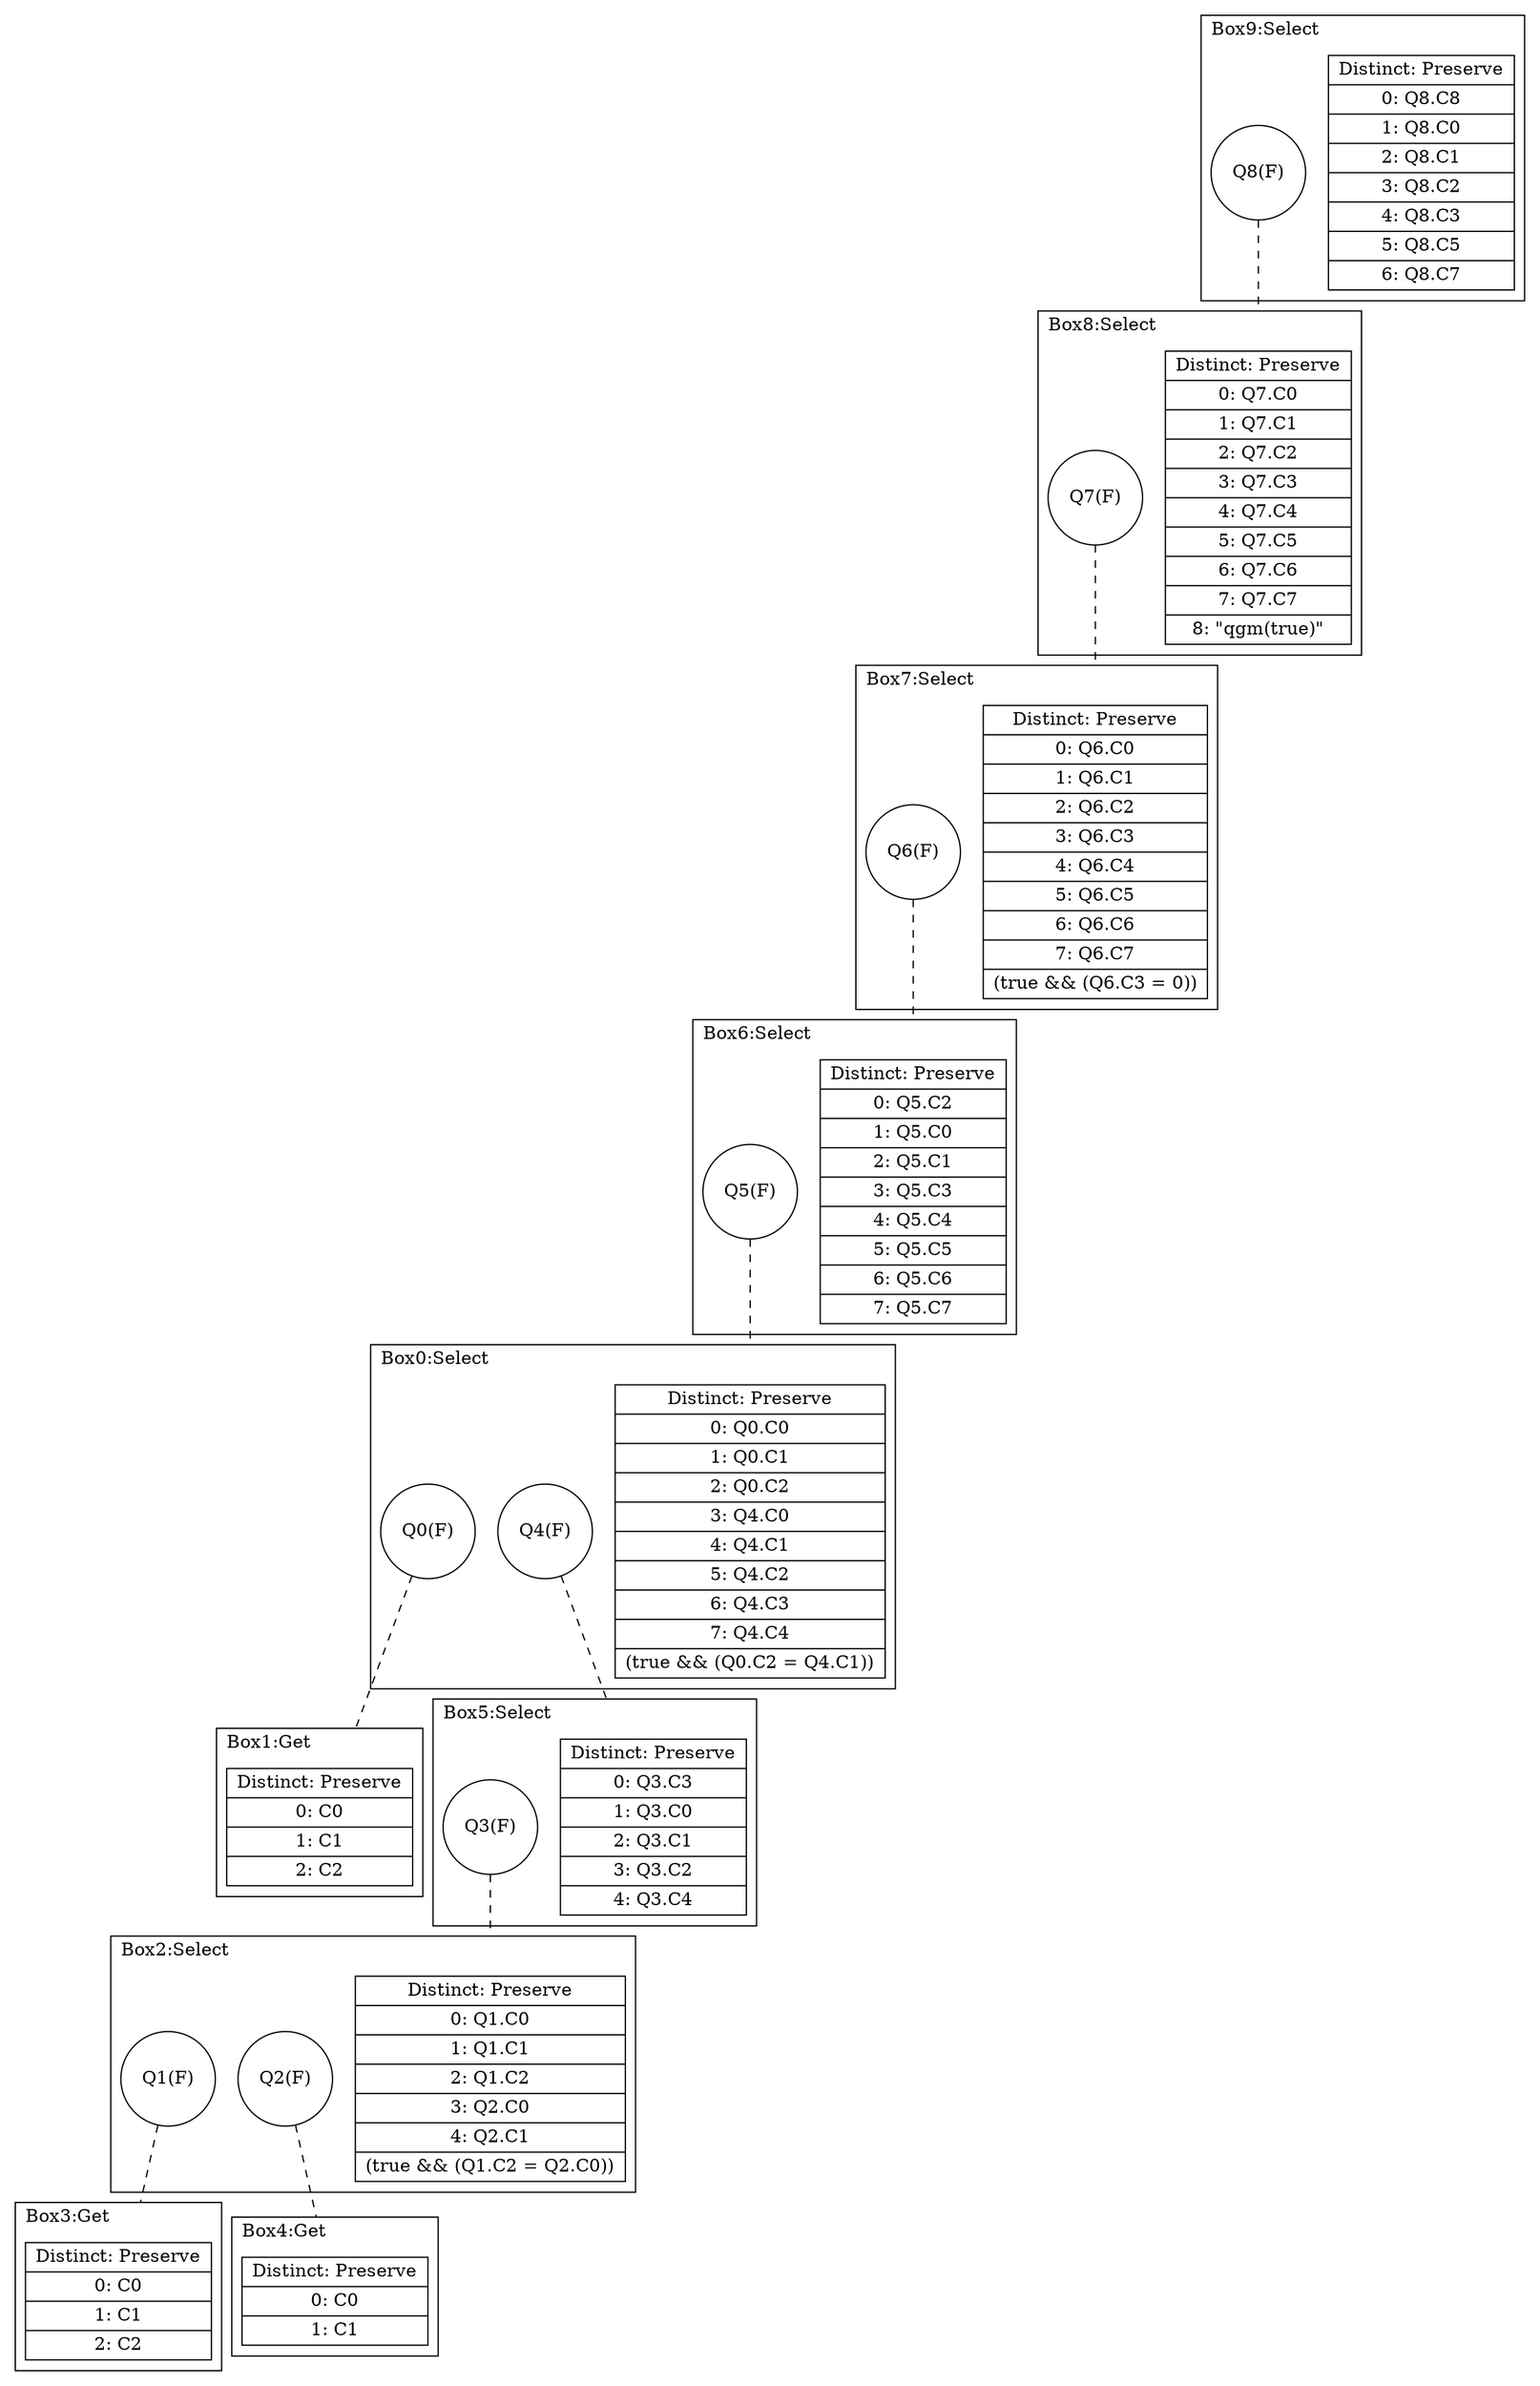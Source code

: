 digraph G {
    compound = true
    labeljust = l
    label = ""
    node [ shape = box ]
    subgraph cluster9 {
        label = "Box9:Select"
        boxhead9 [ shape = record, label = "{ Distinct: Preserve| 0: Q8.C8| 1: Q8.C0| 2: Q8.C1| 3: Q8.C2| 4: Q8.C3| 5: Q8.C5| 6: Q8.C7 }" ]
        {
            rank = same
            node [ shape = circle ]
            Q8 [ label = "Q8(F)" ]
        }
    }
    subgraph cluster8 {
        label = "Box8:Select"
        boxhead8 [ shape = record, label = "{ Distinct: Preserve| 0: Q7.C0| 1: Q7.C1| 2: Q7.C2| 3: Q7.C3| 4: Q7.C4| 5: Q7.C5| 6: Q7.C6| 7: Q7.C7| 8: \"qgm(true)\" }" ]
        {
            rank = same
            node [ shape = circle ]
            Q7 [ label = "Q7(F)" ]
        }
    }
    subgraph cluster7 {
        label = "Box7:Select"
        boxhead7 [ shape = record, label = "{ Distinct: Preserve| 0: Q6.C0| 1: Q6.C1| 2: Q6.C2| 3: Q6.C3| 4: Q6.C4| 5: Q6.C5| 6: Q6.C6| 7: Q6.C7| (true && (Q6.C3 = 0)) }" ]
        {
            rank = same
            node [ shape = circle ]
            Q6 [ label = "Q6(F)" ]
        }
    }
    subgraph cluster6 {
        label = "Box6:Select"
        boxhead6 [ shape = record, label = "{ Distinct: Preserve| 0: Q5.C2| 1: Q5.C0| 2: Q5.C1| 3: Q5.C3| 4: Q5.C4| 5: Q5.C5| 6: Q5.C6| 7: Q5.C7 }" ]
        {
            rank = same
            node [ shape = circle ]
            Q5 [ label = "Q5(F)" ]
        }
    }
    subgraph cluster0 {
        label = "Box0:Select"
        boxhead0 [ shape = record, label = "{ Distinct: Preserve| 0: Q0.C0| 1: Q0.C1| 2: Q0.C2| 3: Q4.C0| 4: Q4.C1| 5: Q4.C2| 6: Q4.C3| 7: Q4.C4| (true && (Q0.C2 = Q4.C1)) }" ]
        {
            rank = same
            node [ shape = circle ]
            Q0 [ label = "Q0(F)" ]
            Q4 [ label = "Q4(F)" ]
        }
    }
    subgraph cluster1 {
        label = "Box1:Get"
        boxhead1 [ shape = record, label = "{ Distinct: Preserve| 0: C0| 1: C1| 2: C2 }" ]
        {
            rank = same
        }
    }
    subgraph cluster5 {
        label = "Box5:Select"
        boxhead5 [ shape = record, label = "{ Distinct: Preserve| 0: Q3.C3| 1: Q3.C0| 2: Q3.C1| 3: Q3.C2| 4: Q3.C4 }" ]
        {
            rank = same
            node [ shape = circle ]
            Q3 [ label = "Q3(F)" ]
        }
    }
    subgraph cluster2 {
        label = "Box2:Select"
        boxhead2 [ shape = record, label = "{ Distinct: Preserve| 0: Q1.C0| 1: Q1.C1| 2: Q1.C2| 3: Q2.C0| 4: Q2.C1| (true && (Q1.C2 = Q2.C0)) }" ]
        {
            rank = same
            node [ shape = circle ]
            Q1 [ label = "Q1(F)" ]
            Q2 [ label = "Q2(F)" ]
        }
    }
    subgraph cluster3 {
        label = "Box3:Get"
        boxhead3 [ shape = record, label = "{ Distinct: Preserve| 0: C0| 1: C1| 2: C2 }" ]
        {
            rank = same
        }
    }
    subgraph cluster4 {
        label = "Box4:Get"
        boxhead4 [ shape = record, label = "{ Distinct: Preserve| 0: C0| 1: C1 }" ]
        {
            rank = same
        }
    }
    edge [ arrowhead = none, style = dashed ]
    Q8 -> boxhead8 [ lhead = cluster8 ]
    Q7 -> boxhead7 [ lhead = cluster7 ]
    Q6 -> boxhead6 [ lhead = cluster6 ]
    Q5 -> boxhead0 [ lhead = cluster0 ]
    Q0 -> boxhead1 [ lhead = cluster1 ]
    Q4 -> boxhead5 [ lhead = cluster5 ]
    Q3 -> boxhead2 [ lhead = cluster2 ]
    Q1 -> boxhead3 [ lhead = cluster3 ]
    Q2 -> boxhead4 [ lhead = cluster4 ]
}
